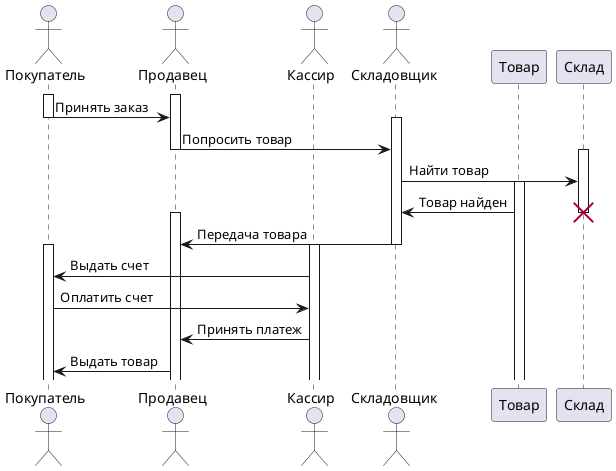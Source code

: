 @startuml lb5

actor Покупатель
actor Продавец
actor Кассир
actor Складовщик
participant Товар
participant Склад

activate Покупатель
activate Продавец
Покупатель -> Продавец:Принять заказ
deactivate Покупатель
activate Складовщик
Продавец -> Складовщик:Попросить товар
deactivate Продавец
activate Склад
Складовщик -> Склад:Найти товар
activate Товар
Товар -> Складовщик:Товар найден
destroy Склад
activate Продавец
Складовщик -> Продавец:Передача товара
deactivate Складовщик
activate Кассир
activate Покупатель
Кассир->Покупатель:Выдать счет
Покупатель -> Кассир:Оплатить счет
Кассир->Продавец:Принять платеж
Продавец -> Покупатель:Выдать товар

@enduml